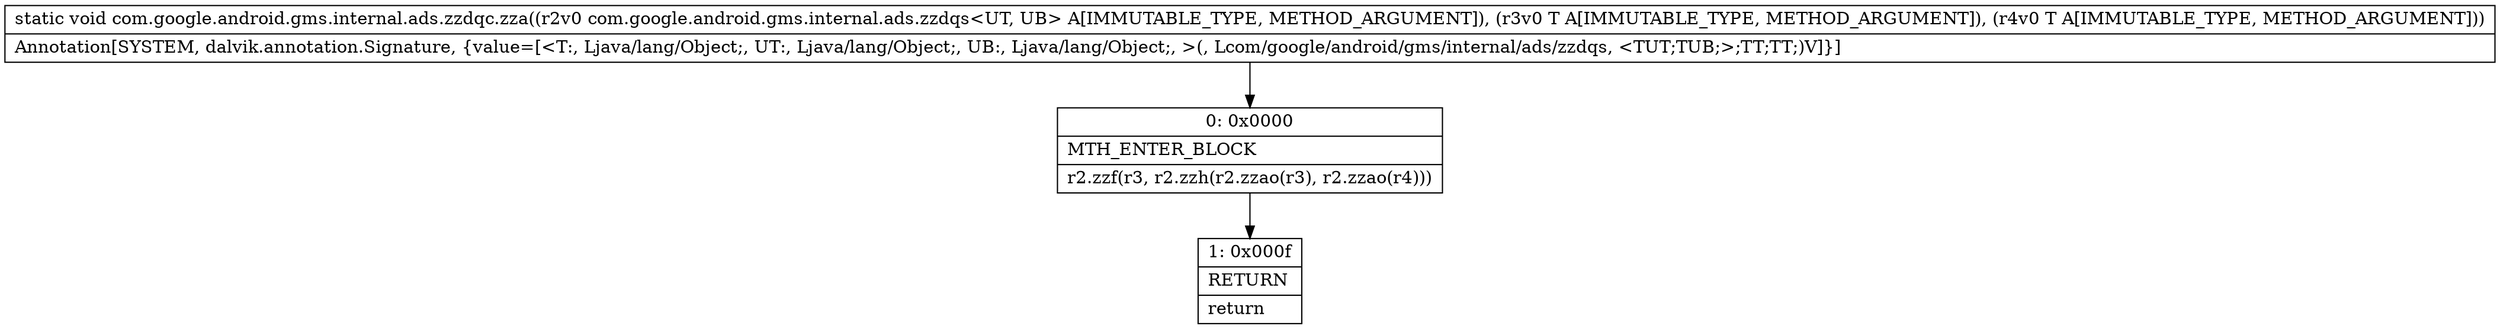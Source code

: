 digraph "CFG forcom.google.android.gms.internal.ads.zzdqc.zza(Lcom\/google\/android\/gms\/internal\/ads\/zzdqs;Ljava\/lang\/Object;Ljava\/lang\/Object;)V" {
Node_0 [shape=record,label="{0\:\ 0x0000|MTH_ENTER_BLOCK\l|r2.zzf(r3, r2.zzh(r2.zzao(r3), r2.zzao(r4)))\l}"];
Node_1 [shape=record,label="{1\:\ 0x000f|RETURN\l|return\l}"];
MethodNode[shape=record,label="{static void com.google.android.gms.internal.ads.zzdqc.zza((r2v0 com.google.android.gms.internal.ads.zzdqs\<UT, UB\> A[IMMUTABLE_TYPE, METHOD_ARGUMENT]), (r3v0 T A[IMMUTABLE_TYPE, METHOD_ARGUMENT]), (r4v0 T A[IMMUTABLE_TYPE, METHOD_ARGUMENT]))  | Annotation[SYSTEM, dalvik.annotation.Signature, \{value=[\<T:, Ljava\/lang\/Object;, UT:, Ljava\/lang\/Object;, UB:, Ljava\/lang\/Object;, \>(, Lcom\/google\/android\/gms\/internal\/ads\/zzdqs, \<TUT;TUB;\>;TT;TT;)V]\}]\l}"];
MethodNode -> Node_0;
Node_0 -> Node_1;
}

